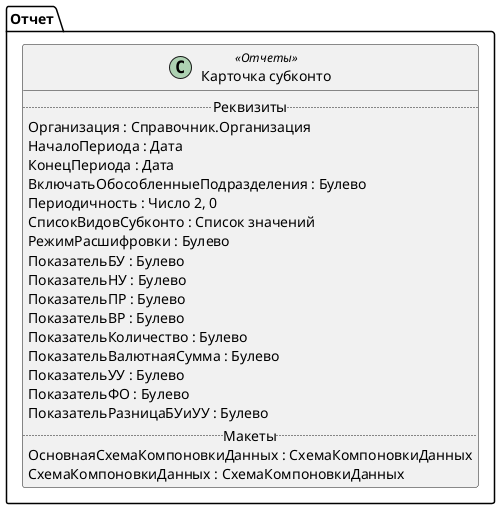 ﻿@startuml КарточкаСубконто
'!include templates.wsd
'..\include templates.wsd
class Отчет.КарточкаСубконто as "Карточка субконто" <<Отчеты>>
{
..Реквизиты..
Организация : Справочник.Организация
НачалоПериода : Дата
КонецПериода : Дата
ВключатьОбособленныеПодразделения : Булево
Периодичность : Число 2, 0
СписокВидовСубконто : Список значений
РежимРасшифровки : Булево
ПоказательБУ : Булево
ПоказательНУ : Булево
ПоказательПР : Булево
ПоказательВР : Булево
ПоказательКоличество : Булево
ПоказательВалютнаяСумма : Булево
ПоказательУУ : Булево
ПоказательФО : Булево
ПоказательРазницаБУиУУ : Булево
..Макеты..
ОсновнаяСхемаКомпоновкиДанных : СхемаКомпоновкиДанных
СхемаКомпоновкиДанных : СхемаКомпоновкиДанных
}
@enduml
